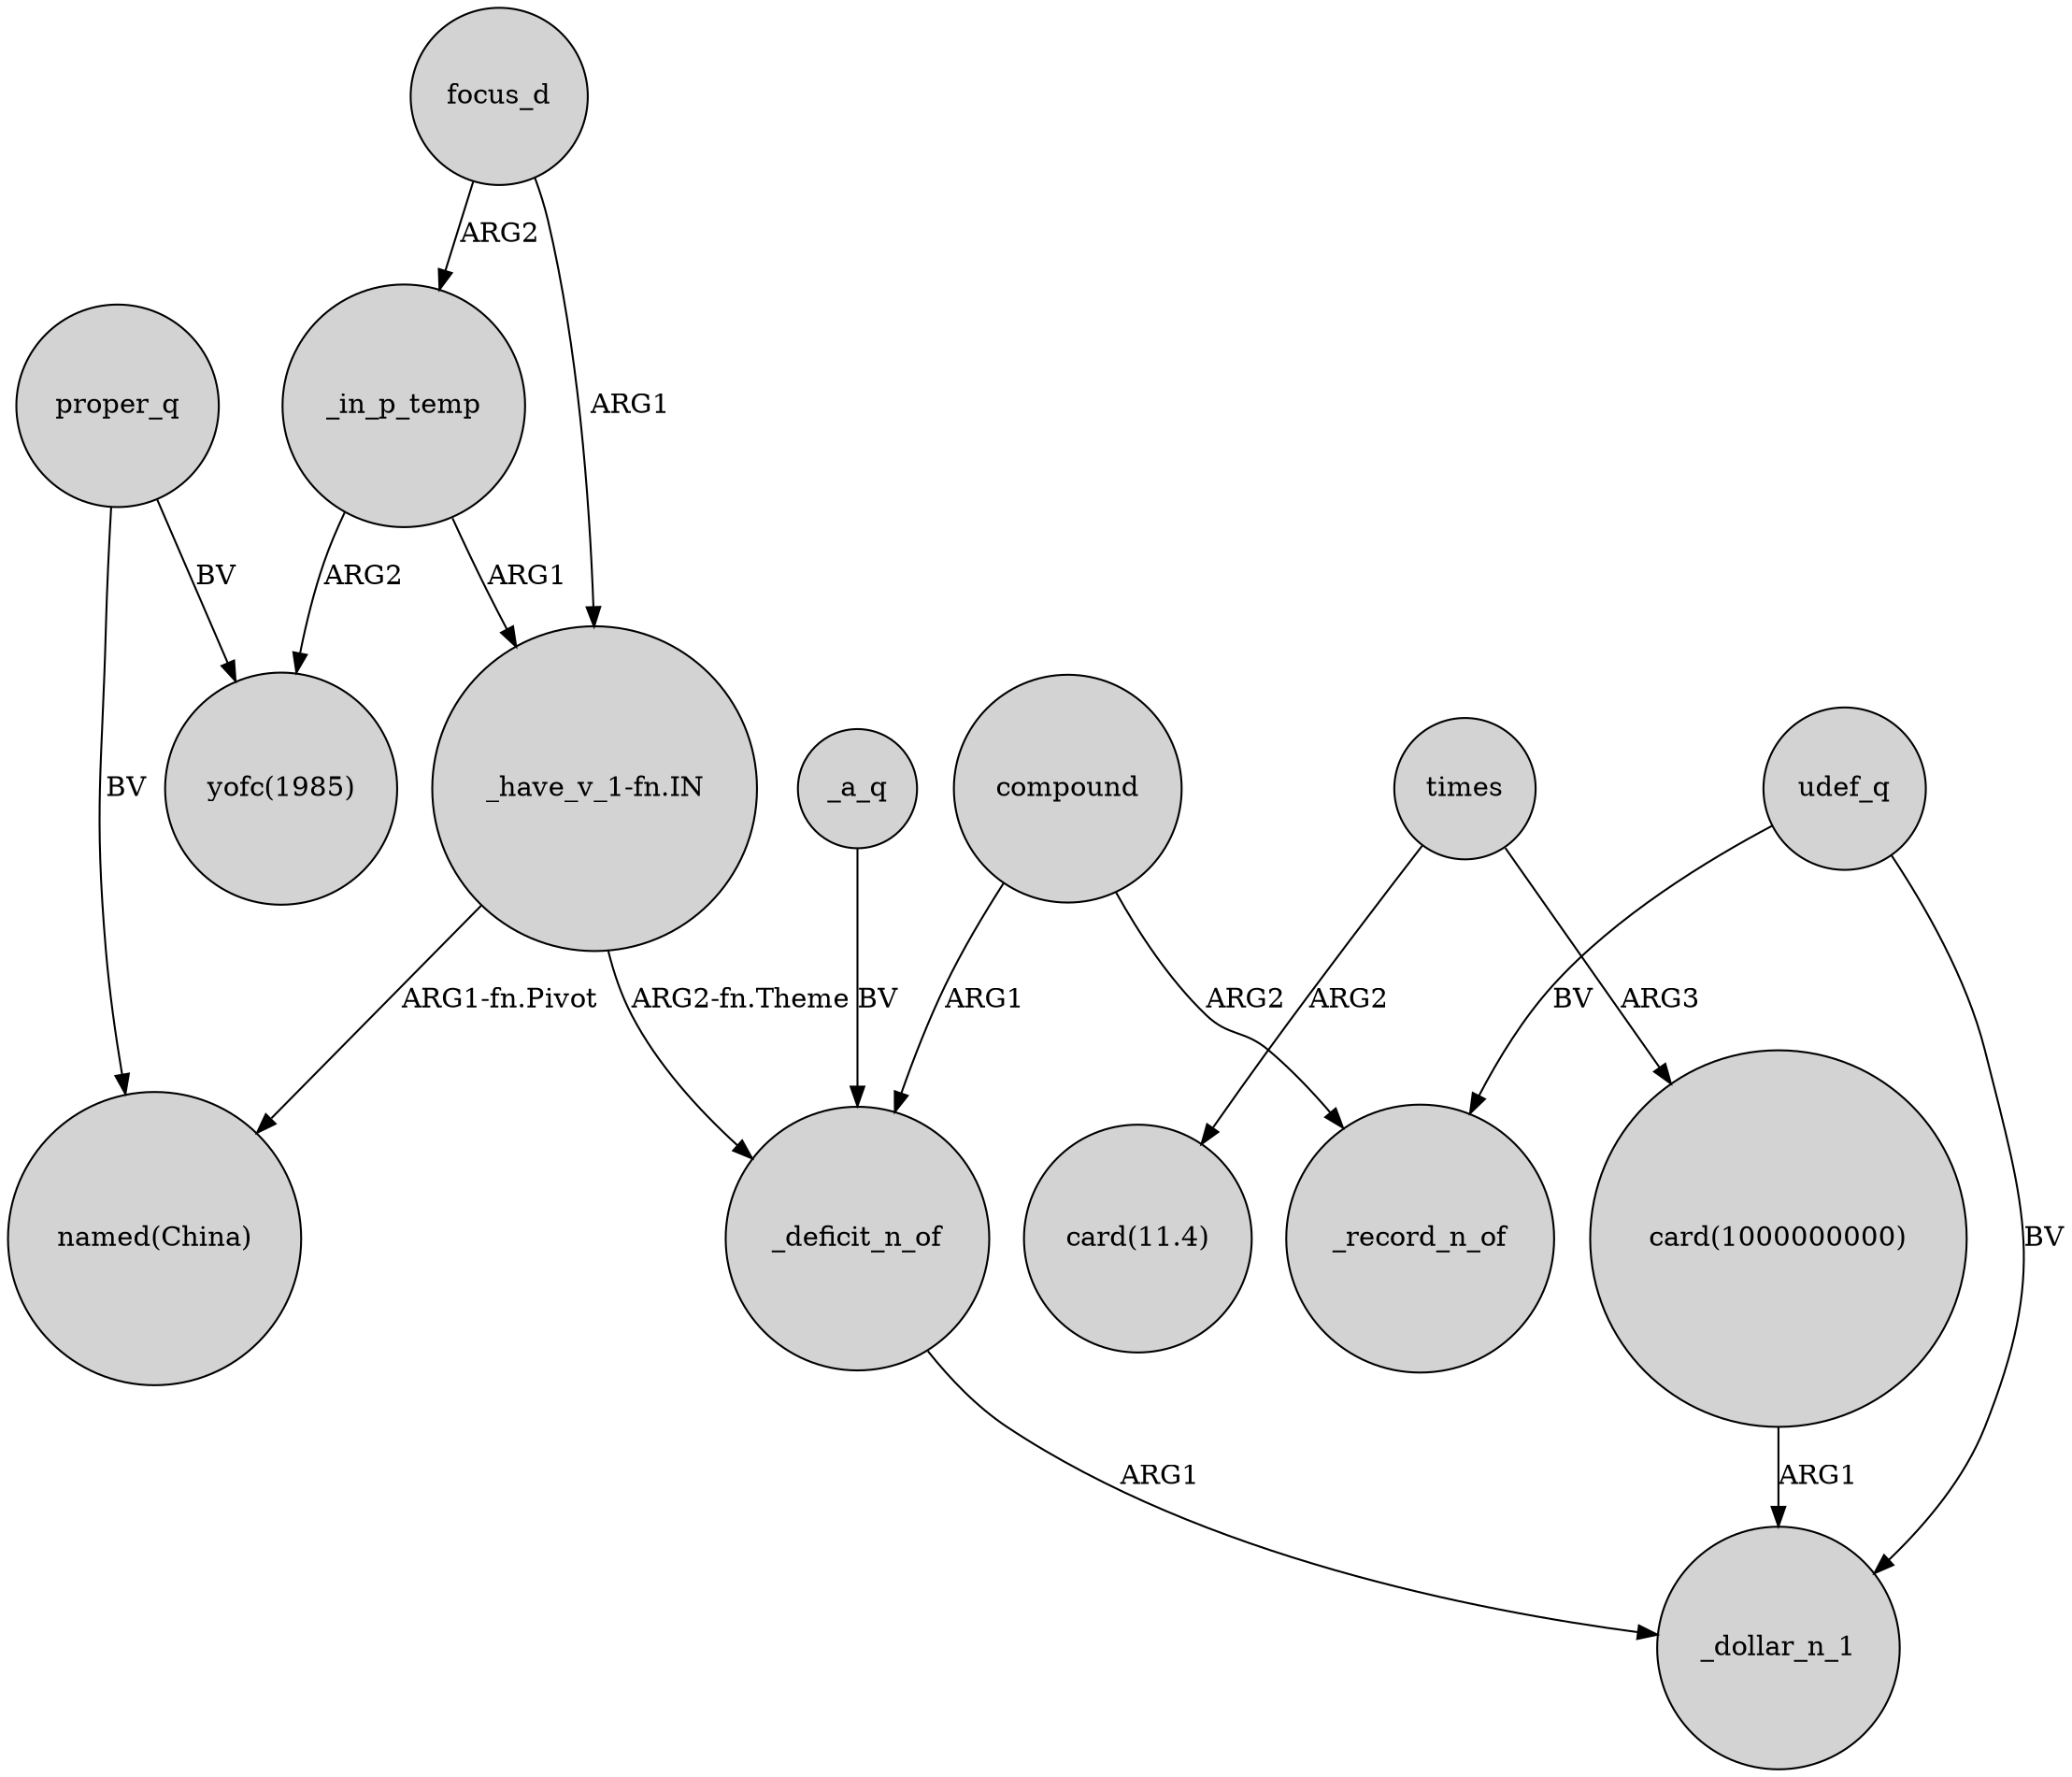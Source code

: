digraph {
	node [shape=circle style=filled]
	focus_d -> "_have_v_1-fn.IN" [label=ARG1]
	_in_p_temp -> "_have_v_1-fn.IN" [label=ARG1]
	proper_q -> "yofc(1985)" [label=BV]
	"_have_v_1-fn.IN" -> "named(China)" [label="ARG1-fn.Pivot"]
	_deficit_n_of -> _dollar_n_1 [label=ARG1]
	times -> "card(1000000000)" [label=ARG3]
	focus_d -> _in_p_temp [label=ARG2]
	_a_q -> _deficit_n_of [label=BV]
	"card(1000000000)" -> _dollar_n_1 [label=ARG1]
	compound -> _deficit_n_of [label=ARG1]
	compound -> _record_n_of [label=ARG2]
	_in_p_temp -> "yofc(1985)" [label=ARG2]
	udef_q -> _record_n_of [label=BV]
	udef_q -> _dollar_n_1 [label=BV]
	proper_q -> "named(China)" [label=BV]
	"_have_v_1-fn.IN" -> _deficit_n_of [label="ARG2-fn.Theme"]
	times -> "card(11.4)" [label=ARG2]
}
